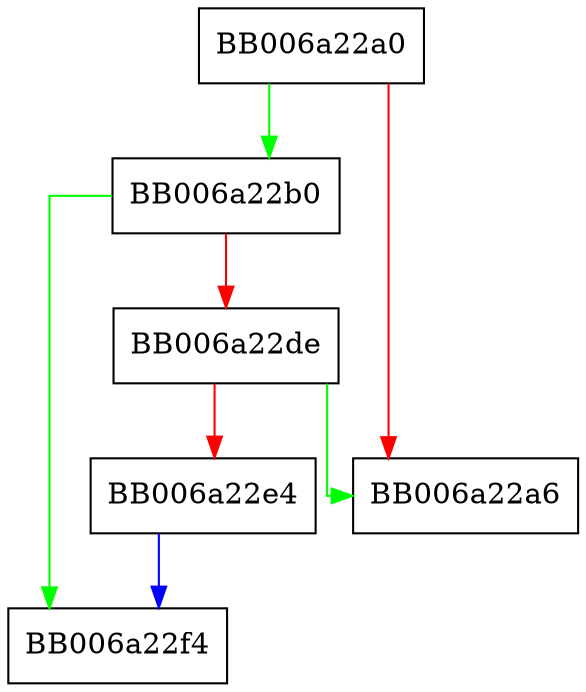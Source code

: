 digraph chacha_poly1305_tls_init {
  node [shape="box"];
  graph [splines=ortho];
  BB006a22a0 -> BB006a22b0 [color="green"];
  BB006a22a0 -> BB006a22a6 [color="red"];
  BB006a22b0 -> BB006a22f4 [color="green"];
  BB006a22b0 -> BB006a22de [color="red"];
  BB006a22de -> BB006a22a6 [color="green"];
  BB006a22de -> BB006a22e4 [color="red"];
  BB006a22e4 -> BB006a22f4 [color="blue"];
}